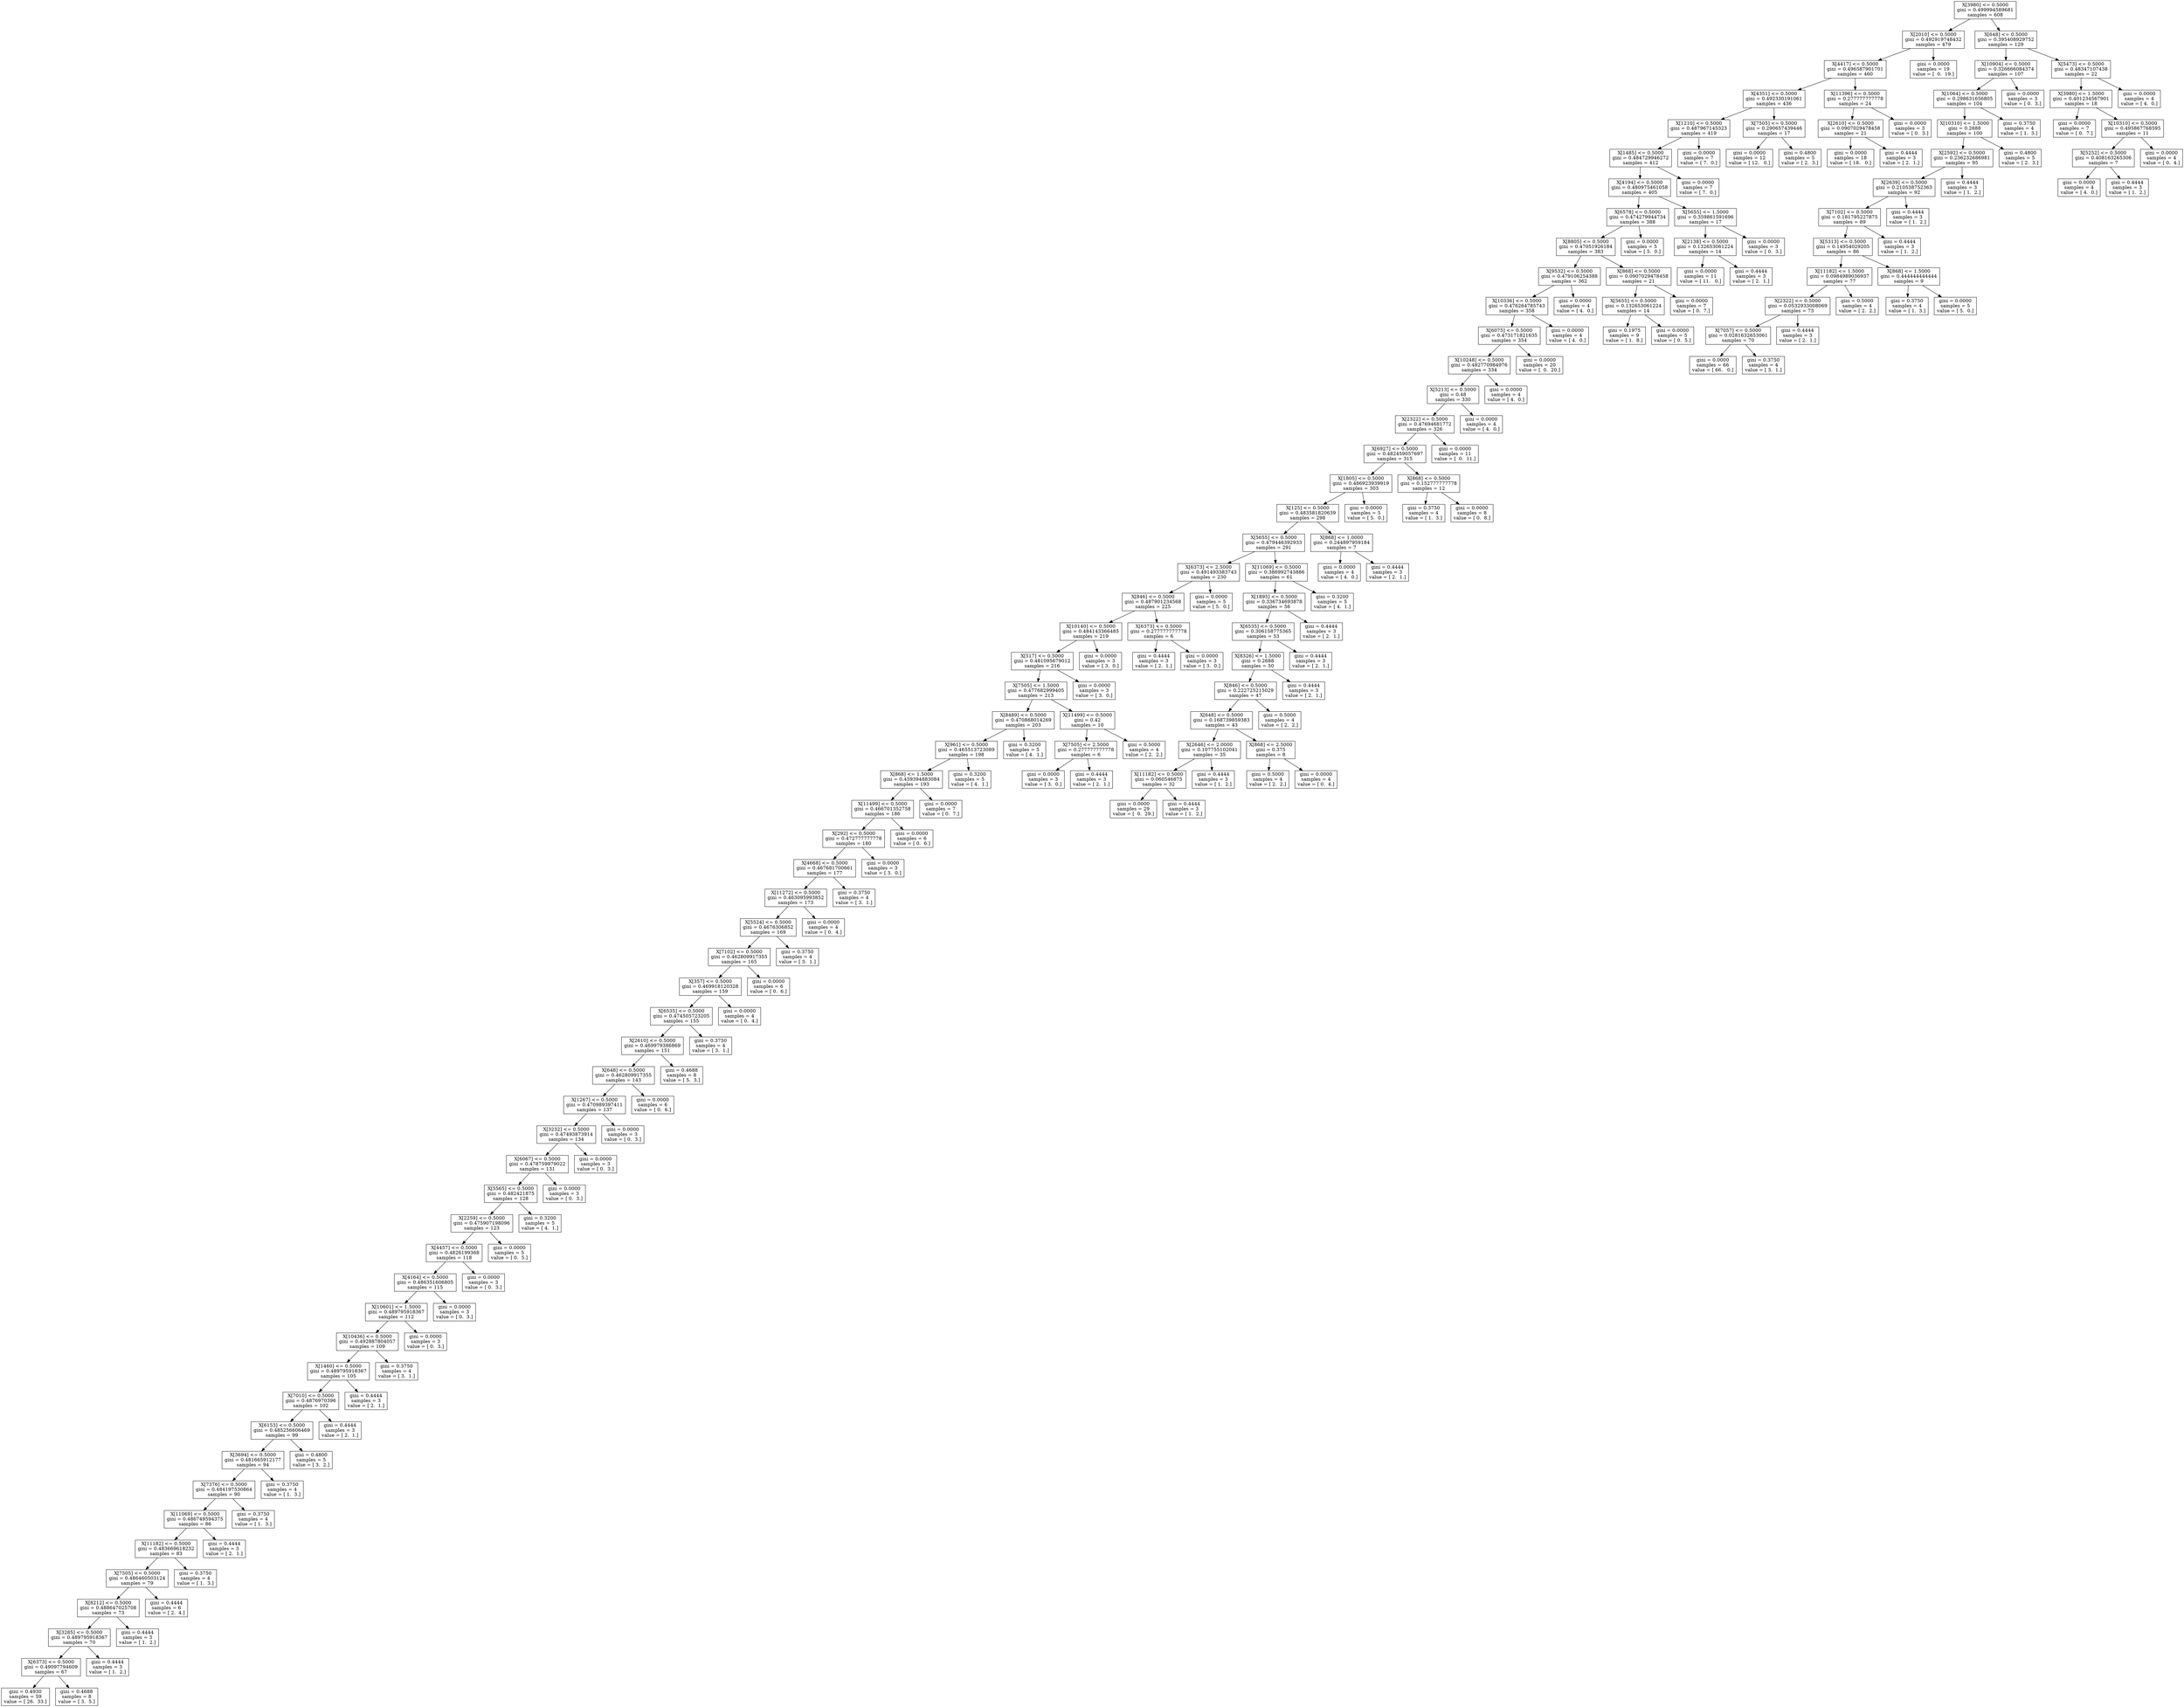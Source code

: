 digraph Tree {
0 [label="X[3980] <= 0.5000\ngini = 0.499994589681\nsamples = 608", shape="box"] ;
1 [label="X[2010] <= 0.5000\ngini = 0.492919748432\nsamples = 479", shape="box"] ;
0 -> 1 ;
2 [label="X[4417] <= 0.5000\ngini = 0.496587901701\nsamples = 460", shape="box"] ;
1 -> 2 ;
3 [label="X[4351] <= 0.5000\ngini = 0.492330191061\nsamples = 436", shape="box"] ;
2 -> 3 ;
4 [label="X[1210] <= 0.5000\ngini = 0.487967145323\nsamples = 419", shape="box"] ;
3 -> 4 ;
5 [label="X[1485] <= 0.5000\ngini = 0.484729946272\nsamples = 412", shape="box"] ;
4 -> 5 ;
6 [label="X[4194] <= 0.5000\ngini = 0.480975461058\nsamples = 405", shape="box"] ;
5 -> 6 ;
7 [label="X[6578] <= 0.5000\ngini = 0.474279944734\nsamples = 388", shape="box"] ;
6 -> 7 ;
8 [label="X[8805] <= 0.5000\ngini = 0.47051926184\nsamples = 383", shape="box"] ;
7 -> 8 ;
9 [label="X[9532] <= 0.5000\ngini = 0.479106254388\nsamples = 362", shape="box"] ;
8 -> 9 ;
10 [label="X[10336] <= 0.5000\ngini = 0.476264785743\nsamples = 358", shape="box"] ;
9 -> 10 ;
11 [label="X[6075] <= 0.5000\ngini = 0.473171821635\nsamples = 354", shape="box"] ;
10 -> 11 ;
12 [label="X[10248] <= 0.5000\ngini = 0.482770984976\nsamples = 334", shape="box"] ;
11 -> 12 ;
13 [label="X[5213] <= 0.5000\ngini = 0.48\nsamples = 330", shape="box"] ;
12 -> 13 ;
14 [label="X[2322] <= 0.5000\ngini = 0.47694681772\nsamples = 326", shape="box"] ;
13 -> 14 ;
15 [label="X[6927] <= 0.5000\ngini = 0.482459057697\nsamples = 315", shape="box"] ;
14 -> 15 ;
16 [label="X[1805] <= 0.5000\ngini = 0.486923939919\nsamples = 303", shape="box"] ;
15 -> 16 ;
17 [label="X[125] <= 0.5000\ngini = 0.483581820639\nsamples = 298", shape="box"] ;
16 -> 17 ;
18 [label="X[5655] <= 0.5000\ngini = 0.479446392933\nsamples = 291", shape="box"] ;
17 -> 18 ;
19 [label="X[6373] <= 2.5000\ngini = 0.491493383743\nsamples = 230", shape="box"] ;
18 -> 19 ;
20 [label="X[846] <= 0.5000\ngini = 0.487901234568\nsamples = 225", shape="box"] ;
19 -> 20 ;
21 [label="X[10140] <= 0.5000\ngini = 0.484143366485\nsamples = 219", shape="box"] ;
20 -> 21 ;
22 [label="X[517] <= 0.5000\ngini = 0.481095679012\nsamples = 216", shape="box"] ;
21 -> 22 ;
23 [label="X[7505] <= 1.5000\ngini = 0.477682999405\nsamples = 213", shape="box"] ;
22 -> 23 ;
24 [label="X[8489] <= 0.5000\ngini = 0.470868014269\nsamples = 203", shape="box"] ;
23 -> 24 ;
25 [label="X[961] <= 0.5000\ngini = 0.465513723089\nsamples = 198", shape="box"] ;
24 -> 25 ;
26 [label="X[868] <= 1.5000\ngini = 0.459394883084\nsamples = 193", shape="box"] ;
25 -> 26 ;
27 [label="X[11499] <= 0.5000\ngini = 0.466701352758\nsamples = 186", shape="box"] ;
26 -> 27 ;
28 [label="X[292] <= 0.5000\ngini = 0.472777777778\nsamples = 180", shape="box"] ;
27 -> 28 ;
29 [label="X[4668] <= 0.5000\ngini = 0.467681700661\nsamples = 177", shape="box"] ;
28 -> 29 ;
30 [label="X[11272] <= 0.5000\ngini = 0.463095993852\nsamples = 173", shape="box"] ;
29 -> 30 ;
31 [label="X[5524] <= 0.5000\ngini = 0.4676306852\nsamples = 169", shape="box"] ;
30 -> 31 ;
32 [label="X[7102] <= 0.5000\ngini = 0.462809917355\nsamples = 165", shape="box"] ;
31 -> 32 ;
33 [label="X[357] <= 0.5000\ngini = 0.469918120328\nsamples = 159", shape="box"] ;
32 -> 33 ;
34 [label="X[6535] <= 0.5000\ngini = 0.474505723205\nsamples = 155", shape="box"] ;
33 -> 34 ;
35 [label="X[2610] <= 0.5000\ngini = 0.469979386869\nsamples = 151", shape="box"] ;
34 -> 35 ;
36 [label="X[648] <= 0.5000\ngini = 0.462809917355\nsamples = 143", shape="box"] ;
35 -> 36 ;
37 [label="X[1267] <= 0.5000\ngini = 0.470989397411\nsamples = 137", shape="box"] ;
36 -> 37 ;
38 [label="X[3232] <= 0.5000\ngini = 0.47493873914\nsamples = 134", shape="box"] ;
37 -> 38 ;
39 [label="X[6067] <= 0.5000\ngini = 0.478759979022\nsamples = 131", shape="box"] ;
38 -> 39 ;
40 [label="X[5565] <= 0.5000\ngini = 0.482421875\nsamples = 128", shape="box"] ;
39 -> 40 ;
41 [label="X[2259] <= 0.5000\ngini = 0.475907198096\nsamples = 123", shape="box"] ;
40 -> 41 ;
42 [label="X[4457] <= 0.5000\ngini = 0.4826199368\nsamples = 118", shape="box"] ;
41 -> 42 ;
43 [label="X[4164] <= 0.5000\ngini = 0.486351606805\nsamples = 115", shape="box"] ;
42 -> 43 ;
44 [label="X[10601] <= 1.5000\ngini = 0.489795918367\nsamples = 112", shape="box"] ;
43 -> 44 ;
45 [label="X[10436] <= 0.5000\ngini = 0.492887804057\nsamples = 109", shape="box"] ;
44 -> 45 ;
46 [label="X[1460] <= 0.5000\ngini = 0.489795918367\nsamples = 105", shape="box"] ;
45 -> 46 ;
47 [label="X[7010] <= 0.5000\ngini = 0.4876970396\nsamples = 102", shape="box"] ;
46 -> 47 ;
48 [label="X[6153] <= 0.5000\ngini = 0.485256606469\nsamples = 99", shape="box"] ;
47 -> 48 ;
49 [label="X[3694] <= 0.5000\ngini = 0.481665912177\nsamples = 94", shape="box"] ;
48 -> 49 ;
50 [label="X[7376] <= 0.5000\ngini = 0.484197530864\nsamples = 90", shape="box"] ;
49 -> 50 ;
51 [label="X[11069] <= 0.5000\ngini = 0.486749594375\nsamples = 86", shape="box"] ;
50 -> 51 ;
52 [label="X[11182] <= 0.5000\ngini = 0.483669618232\nsamples = 83", shape="box"] ;
51 -> 52 ;
53 [label="X[7505] <= 0.5000\ngini = 0.486460503124\nsamples = 79", shape="box"] ;
52 -> 53 ;
54 [label="X[8212] <= 0.5000\ngini = 0.488647025708\nsamples = 73", shape="box"] ;
53 -> 54 ;
55 [label="X[3285] <= 0.5000\ngini = 0.489795918367\nsamples = 70", shape="box"] ;
54 -> 55 ;
56 [label="X[6373] <= 0.5000\ngini = 0.49097794609\nsamples = 67", shape="box"] ;
55 -> 56 ;
57 [label="gini = 0.4930\nsamples = 59\nvalue = [ 26.  33.]", shape="box"] ;
56 -> 57 ;
58 [label="gini = 0.4688\nsamples = 8\nvalue = [ 3.  5.]", shape="box"] ;
56 -> 58 ;
59 [label="gini = 0.4444\nsamples = 3\nvalue = [ 1.  2.]", shape="box"] ;
55 -> 59 ;
60 [label="gini = 0.4444\nsamples = 3\nvalue = [ 1.  2.]", shape="box"] ;
54 -> 60 ;
61 [label="gini = 0.4444\nsamples = 6\nvalue = [ 2.  4.]", shape="box"] ;
53 -> 61 ;
62 [label="gini = 0.3750\nsamples = 4\nvalue = [ 1.  3.]", shape="box"] ;
52 -> 62 ;
63 [label="gini = 0.4444\nsamples = 3\nvalue = [ 2.  1.]", shape="box"] ;
51 -> 63 ;
64 [label="gini = 0.3750\nsamples = 4\nvalue = [ 1.  3.]", shape="box"] ;
50 -> 64 ;
65 [label="gini = 0.3750\nsamples = 4\nvalue = [ 1.  3.]", shape="box"] ;
49 -> 65 ;
66 [label="gini = 0.4800\nsamples = 5\nvalue = [ 3.  2.]", shape="box"] ;
48 -> 66 ;
67 [label="gini = 0.4444\nsamples = 3\nvalue = [ 2.  1.]", shape="box"] ;
47 -> 67 ;
68 [label="gini = 0.4444\nsamples = 3\nvalue = [ 2.  1.]", shape="box"] ;
46 -> 68 ;
69 [label="gini = 0.3750\nsamples = 4\nvalue = [ 3.  1.]", shape="box"] ;
45 -> 69 ;
70 [label="gini = 0.0000\nsamples = 3\nvalue = [ 0.  3.]", shape="box"] ;
44 -> 70 ;
71 [label="gini = 0.0000\nsamples = 3\nvalue = [ 0.  3.]", shape="box"] ;
43 -> 71 ;
72 [label="gini = 0.0000\nsamples = 3\nvalue = [ 0.  3.]", shape="box"] ;
42 -> 72 ;
73 [label="gini = 0.0000\nsamples = 5\nvalue = [ 0.  5.]", shape="box"] ;
41 -> 73 ;
74 [label="gini = 0.3200\nsamples = 5\nvalue = [ 4.  1.]", shape="box"] ;
40 -> 74 ;
75 [label="gini = 0.0000\nsamples = 3\nvalue = [ 0.  3.]", shape="box"] ;
39 -> 75 ;
76 [label="gini = 0.0000\nsamples = 3\nvalue = [ 0.  3.]", shape="box"] ;
38 -> 76 ;
77 [label="gini = 0.0000\nsamples = 3\nvalue = [ 0.  3.]", shape="box"] ;
37 -> 77 ;
78 [label="gini = 0.0000\nsamples = 6\nvalue = [ 0.  6.]", shape="box"] ;
36 -> 78 ;
79 [label="gini = 0.4688\nsamples = 8\nvalue = [ 5.  3.]", shape="box"] ;
35 -> 79 ;
80 [label="gini = 0.3750\nsamples = 4\nvalue = [ 3.  1.]", shape="box"] ;
34 -> 80 ;
81 [label="gini = 0.0000\nsamples = 4\nvalue = [ 0.  4.]", shape="box"] ;
33 -> 81 ;
82 [label="gini = 0.0000\nsamples = 6\nvalue = [ 0.  6.]", shape="box"] ;
32 -> 82 ;
83 [label="gini = 0.3750\nsamples = 4\nvalue = [ 3.  1.]", shape="box"] ;
31 -> 83 ;
84 [label="gini = 0.0000\nsamples = 4\nvalue = [ 0.  4.]", shape="box"] ;
30 -> 84 ;
85 [label="gini = 0.3750\nsamples = 4\nvalue = [ 3.  1.]", shape="box"] ;
29 -> 85 ;
86 [label="gini = 0.0000\nsamples = 3\nvalue = [ 3.  0.]", shape="box"] ;
28 -> 86 ;
87 [label="gini = 0.0000\nsamples = 6\nvalue = [ 0.  6.]", shape="box"] ;
27 -> 87 ;
88 [label="gini = 0.0000\nsamples = 7\nvalue = [ 0.  7.]", shape="box"] ;
26 -> 88 ;
89 [label="gini = 0.3200\nsamples = 5\nvalue = [ 4.  1.]", shape="box"] ;
25 -> 89 ;
90 [label="gini = 0.3200\nsamples = 5\nvalue = [ 4.  1.]", shape="box"] ;
24 -> 90 ;
91 [label="X[11499] <= 0.5000\ngini = 0.42\nsamples = 10", shape="box"] ;
23 -> 91 ;
92 [label="X[7505] <= 2.5000\ngini = 0.277777777778\nsamples = 6", shape="box"] ;
91 -> 92 ;
93 [label="gini = 0.0000\nsamples = 3\nvalue = [ 3.  0.]", shape="box"] ;
92 -> 93 ;
94 [label="gini = 0.4444\nsamples = 3\nvalue = [ 2.  1.]", shape="box"] ;
92 -> 94 ;
95 [label="gini = 0.5000\nsamples = 4\nvalue = [ 2.  2.]", shape="box"] ;
91 -> 95 ;
96 [label="gini = 0.0000\nsamples = 3\nvalue = [ 3.  0.]", shape="box"] ;
22 -> 96 ;
97 [label="gini = 0.0000\nsamples = 3\nvalue = [ 3.  0.]", shape="box"] ;
21 -> 97 ;
98 [label="X[6373] <= 0.5000\ngini = 0.277777777778\nsamples = 6", shape="box"] ;
20 -> 98 ;
99 [label="gini = 0.4444\nsamples = 3\nvalue = [ 2.  1.]", shape="box"] ;
98 -> 99 ;
100 [label="gini = 0.0000\nsamples = 3\nvalue = [ 3.  0.]", shape="box"] ;
98 -> 100 ;
101 [label="gini = 0.0000\nsamples = 5\nvalue = [ 5.  0.]", shape="box"] ;
19 -> 101 ;
102 [label="X[11069] <= 0.5000\ngini = 0.386992743886\nsamples = 61", shape="box"] ;
18 -> 102 ;
103 [label="X[1895] <= 0.5000\ngini = 0.336734693878\nsamples = 56", shape="box"] ;
102 -> 103 ;
104 [label="X[6535] <= 0.5000\ngini = 0.306158775365\nsamples = 53", shape="box"] ;
103 -> 104 ;
105 [label="X[8326] <= 1.5000\ngini = 0.2688\nsamples = 50", shape="box"] ;
104 -> 105 ;
106 [label="X[846] <= 0.5000\ngini = 0.222725215029\nsamples = 47", shape="box"] ;
105 -> 106 ;
107 [label="X[648] <= 0.5000\ngini = 0.168739859383\nsamples = 43", shape="box"] ;
106 -> 107 ;
108 [label="X[2646] <= 2.0000\ngini = 0.107755102041\nsamples = 35", shape="box"] ;
107 -> 108 ;
109 [label="X[11182] <= 0.5000\ngini = 0.060546875\nsamples = 32", shape="box"] ;
108 -> 109 ;
110 [label="gini = 0.0000\nsamples = 29\nvalue = [  0.  29.]", shape="box"] ;
109 -> 110 ;
111 [label="gini = 0.4444\nsamples = 3\nvalue = [ 1.  2.]", shape="box"] ;
109 -> 111 ;
112 [label="gini = 0.4444\nsamples = 3\nvalue = [ 1.  2.]", shape="box"] ;
108 -> 112 ;
113 [label="X[868] <= 2.5000\ngini = 0.375\nsamples = 8", shape="box"] ;
107 -> 113 ;
114 [label="gini = 0.5000\nsamples = 4\nvalue = [ 2.  2.]", shape="box"] ;
113 -> 114 ;
115 [label="gini = 0.0000\nsamples = 4\nvalue = [ 0.  4.]", shape="box"] ;
113 -> 115 ;
116 [label="gini = 0.5000\nsamples = 4\nvalue = [ 2.  2.]", shape="box"] ;
106 -> 116 ;
117 [label="gini = 0.4444\nsamples = 3\nvalue = [ 2.  1.]", shape="box"] ;
105 -> 117 ;
118 [label="gini = 0.4444\nsamples = 3\nvalue = [ 2.  1.]", shape="box"] ;
104 -> 118 ;
119 [label="gini = 0.4444\nsamples = 3\nvalue = [ 2.  1.]", shape="box"] ;
103 -> 119 ;
120 [label="gini = 0.3200\nsamples = 5\nvalue = [ 4.  1.]", shape="box"] ;
102 -> 120 ;
121 [label="X[868] <= 1.0000\ngini = 0.244897959184\nsamples = 7", shape="box"] ;
17 -> 121 ;
122 [label="gini = 0.0000\nsamples = 4\nvalue = [ 4.  0.]", shape="box"] ;
121 -> 122 ;
123 [label="gini = 0.4444\nsamples = 3\nvalue = [ 2.  1.]", shape="box"] ;
121 -> 123 ;
124 [label="gini = 0.0000\nsamples = 5\nvalue = [ 5.  0.]", shape="box"] ;
16 -> 124 ;
125 [label="X[868] <= 0.5000\ngini = 0.152777777778\nsamples = 12", shape="box"] ;
15 -> 125 ;
126 [label="gini = 0.3750\nsamples = 4\nvalue = [ 1.  3.]", shape="box"] ;
125 -> 126 ;
127 [label="gini = 0.0000\nsamples = 8\nvalue = [ 0.  8.]", shape="box"] ;
125 -> 127 ;
128 [label="gini = 0.0000\nsamples = 11\nvalue = [  0.  11.]", shape="box"] ;
14 -> 128 ;
129 [label="gini = 0.0000\nsamples = 4\nvalue = [ 4.  0.]", shape="box"] ;
13 -> 129 ;
130 [label="gini = 0.0000\nsamples = 4\nvalue = [ 4.  0.]", shape="box"] ;
12 -> 130 ;
131 [label="gini = 0.0000\nsamples = 20\nvalue = [  0.  20.]", shape="box"] ;
11 -> 131 ;
132 [label="gini = 0.0000\nsamples = 4\nvalue = [ 4.  0.]", shape="box"] ;
10 -> 132 ;
133 [label="gini = 0.0000\nsamples = 4\nvalue = [ 4.  0.]", shape="box"] ;
9 -> 133 ;
134 [label="X[868] <= 0.5000\ngini = 0.0907029478458\nsamples = 21", shape="box"] ;
8 -> 134 ;
135 [label="X[5655] <= 0.5000\ngini = 0.132653061224\nsamples = 14", shape="box"] ;
134 -> 135 ;
136 [label="gini = 0.1975\nsamples = 9\nvalue = [ 1.  8.]", shape="box"] ;
135 -> 136 ;
137 [label="gini = 0.0000\nsamples = 5\nvalue = [ 0.  5.]", shape="box"] ;
135 -> 137 ;
138 [label="gini = 0.0000\nsamples = 7\nvalue = [ 0.  7.]", shape="box"] ;
134 -> 138 ;
139 [label="gini = 0.0000\nsamples = 5\nvalue = [ 5.  0.]", shape="box"] ;
7 -> 139 ;
140 [label="X[5655] <= 1.5000\ngini = 0.359861591696\nsamples = 17", shape="box"] ;
6 -> 140 ;
141 [label="X[2138] <= 0.5000\ngini = 0.132653061224\nsamples = 14", shape="box"] ;
140 -> 141 ;
142 [label="gini = 0.0000\nsamples = 11\nvalue = [ 11.   0.]", shape="box"] ;
141 -> 142 ;
143 [label="gini = 0.4444\nsamples = 3\nvalue = [ 2.  1.]", shape="box"] ;
141 -> 143 ;
144 [label="gini = 0.0000\nsamples = 3\nvalue = [ 0.  3.]", shape="box"] ;
140 -> 144 ;
145 [label="gini = 0.0000\nsamples = 7\nvalue = [ 7.  0.]", shape="box"] ;
5 -> 145 ;
146 [label="gini = 0.0000\nsamples = 7\nvalue = [ 7.  0.]", shape="box"] ;
4 -> 146 ;
147 [label="X[7505] <= 0.5000\ngini = 0.290657439446\nsamples = 17", shape="box"] ;
3 -> 147 ;
148 [label="gini = 0.0000\nsamples = 12\nvalue = [ 12.   0.]", shape="box"] ;
147 -> 148 ;
149 [label="gini = 0.4800\nsamples = 5\nvalue = [ 2.  3.]", shape="box"] ;
147 -> 149 ;
150 [label="X[11396] <= 0.5000\ngini = 0.277777777778\nsamples = 24", shape="box"] ;
2 -> 150 ;
151 [label="X[2610] <= 0.5000\ngini = 0.0907029478458\nsamples = 21", shape="box"] ;
150 -> 151 ;
152 [label="gini = 0.0000\nsamples = 18\nvalue = [ 18.   0.]", shape="box"] ;
151 -> 152 ;
153 [label="gini = 0.4444\nsamples = 3\nvalue = [ 2.  1.]", shape="box"] ;
151 -> 153 ;
154 [label="gini = 0.0000\nsamples = 3\nvalue = [ 0.  3.]", shape="box"] ;
150 -> 154 ;
155 [label="gini = 0.0000\nsamples = 19\nvalue = [  0.  19.]", shape="box"] ;
1 -> 155 ;
156 [label="X[648] <= 0.5000\ngini = 0.395408929752\nsamples = 129", shape="box"] ;
0 -> 156 ;
157 [label="X[10904] <= 0.5000\ngini = 0.326666084374\nsamples = 107", shape="box"] ;
156 -> 157 ;
158 [label="X[1064] <= 0.5000\ngini = 0.298631656805\nsamples = 104", shape="box"] ;
157 -> 158 ;
159 [label="X[10310] <= 1.5000\ngini = 0.2688\nsamples = 100", shape="box"] ;
158 -> 159 ;
160 [label="X[2592] <= 0.5000\ngini = 0.236232686981\nsamples = 95", shape="box"] ;
159 -> 160 ;
161 [label="X[2639] <= 0.5000\ngini = 0.210538752363\nsamples = 92", shape="box"] ;
160 -> 161 ;
162 [label="X[7102] <= 0.5000\ngini = 0.181795227875\nsamples = 89", shape="box"] ;
161 -> 162 ;
163 [label="X[5313] <= 0.5000\ngini = 0.14954029205\nsamples = 86", shape="box"] ;
162 -> 163 ;
164 [label="X[11182] <= 1.5000\ngini = 0.0984989036937\nsamples = 77", shape="box"] ;
163 -> 164 ;
165 [label="X[2322] <= 0.5000\ngini = 0.0532933008069\nsamples = 73", shape="box"] ;
164 -> 165 ;
166 [label="X[7057] <= 0.5000\ngini = 0.0281632653061\nsamples = 70", shape="box"] ;
165 -> 166 ;
167 [label="gini = 0.0000\nsamples = 66\nvalue = [ 66.   0.]", shape="box"] ;
166 -> 167 ;
168 [label="gini = 0.3750\nsamples = 4\nvalue = [ 3.  1.]", shape="box"] ;
166 -> 168 ;
169 [label="gini = 0.4444\nsamples = 3\nvalue = [ 2.  1.]", shape="box"] ;
165 -> 169 ;
170 [label="gini = 0.5000\nsamples = 4\nvalue = [ 2.  2.]", shape="box"] ;
164 -> 170 ;
171 [label="X[868] <= 1.5000\ngini = 0.444444444444\nsamples = 9", shape="box"] ;
163 -> 171 ;
172 [label="gini = 0.3750\nsamples = 4\nvalue = [ 1.  3.]", shape="box"] ;
171 -> 172 ;
173 [label="gini = 0.0000\nsamples = 5\nvalue = [ 5.  0.]", shape="box"] ;
171 -> 173 ;
174 [label="gini = 0.4444\nsamples = 3\nvalue = [ 1.  2.]", shape="box"] ;
162 -> 174 ;
175 [label="gini = 0.4444\nsamples = 3\nvalue = [ 1.  2.]", shape="box"] ;
161 -> 175 ;
176 [label="gini = 0.4444\nsamples = 3\nvalue = [ 1.  2.]", shape="box"] ;
160 -> 176 ;
177 [label="gini = 0.4800\nsamples = 5\nvalue = [ 2.  3.]", shape="box"] ;
159 -> 177 ;
178 [label="gini = 0.3750\nsamples = 4\nvalue = [ 1.  3.]", shape="box"] ;
158 -> 178 ;
179 [label="gini = 0.0000\nsamples = 3\nvalue = [ 0.  3.]", shape="box"] ;
157 -> 179 ;
180 [label="X[5473] <= 0.5000\ngini = 0.48347107438\nsamples = 22", shape="box"] ;
156 -> 180 ;
181 [label="X[3980] <= 1.5000\ngini = 0.401234567901\nsamples = 18", shape="box"] ;
180 -> 181 ;
182 [label="gini = 0.0000\nsamples = 7\nvalue = [ 0.  7.]", shape="box"] ;
181 -> 182 ;
183 [label="X[10310] <= 0.5000\ngini = 0.495867768595\nsamples = 11", shape="box"] ;
181 -> 183 ;
184 [label="X[5252] <= 0.5000\ngini = 0.408163265306\nsamples = 7", shape="box"] ;
183 -> 184 ;
185 [label="gini = 0.0000\nsamples = 4\nvalue = [ 4.  0.]", shape="box"] ;
184 -> 185 ;
186 [label="gini = 0.4444\nsamples = 3\nvalue = [ 1.  2.]", shape="box"] ;
184 -> 186 ;
187 [label="gini = 0.0000\nsamples = 4\nvalue = [ 0.  4.]", shape="box"] ;
183 -> 187 ;
188 [label="gini = 0.0000\nsamples = 4\nvalue = [ 4.  0.]", shape="box"] ;
180 -> 188 ;
}